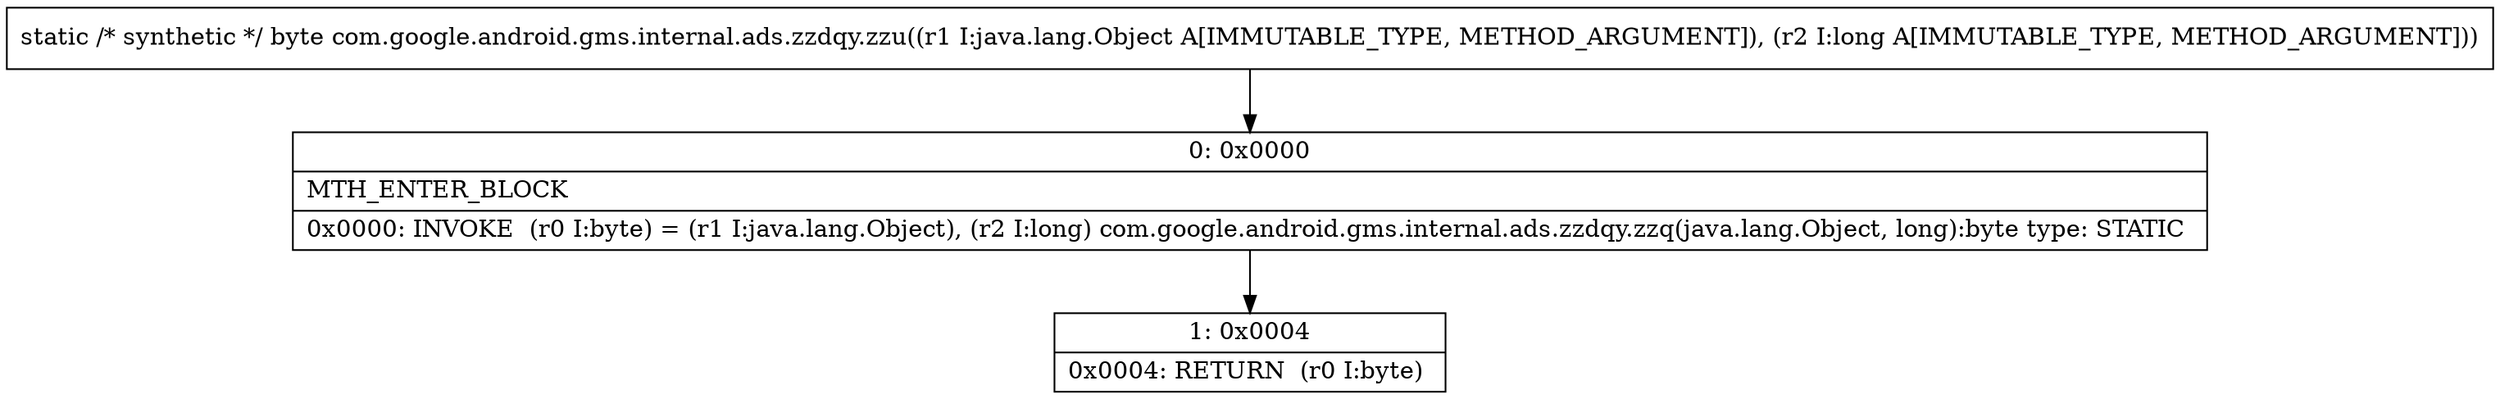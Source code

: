 digraph "CFG forcom.google.android.gms.internal.ads.zzdqy.zzu(Ljava\/lang\/Object;J)B" {
Node_0 [shape=record,label="{0\:\ 0x0000|MTH_ENTER_BLOCK\l|0x0000: INVOKE  (r0 I:byte) = (r1 I:java.lang.Object), (r2 I:long) com.google.android.gms.internal.ads.zzdqy.zzq(java.lang.Object, long):byte type: STATIC \l}"];
Node_1 [shape=record,label="{1\:\ 0x0004|0x0004: RETURN  (r0 I:byte) \l}"];
MethodNode[shape=record,label="{static \/* synthetic *\/ byte com.google.android.gms.internal.ads.zzdqy.zzu((r1 I:java.lang.Object A[IMMUTABLE_TYPE, METHOD_ARGUMENT]), (r2 I:long A[IMMUTABLE_TYPE, METHOD_ARGUMENT])) }"];
MethodNode -> Node_0;
Node_0 -> Node_1;
}


